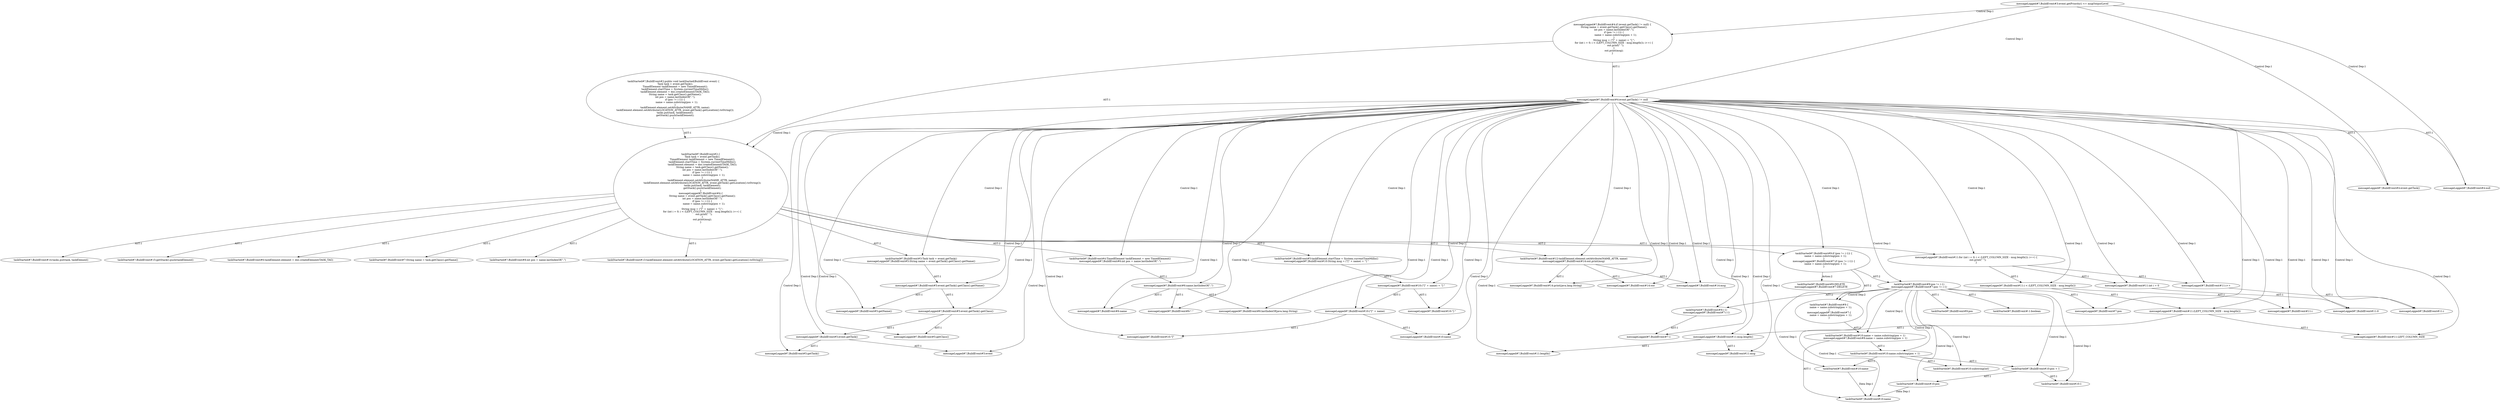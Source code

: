 digraph "Pattern" {
0 [label="taskStarted#?,BuildEvent#9:DELETE
messageLogged#?,BuildEvent#7:DELETE" shape=ellipse]
1 [label="taskStarted#?,BuildEvent#9:if (pos != (-1)) \{
    name = name.substring(pos + 1);
\}
messageLogged#?,BuildEvent#7:if (pos != (-1)) \{
    name = name.substring(pos + 1);
\}" shape=ellipse]
2 [label="taskStarted#?,BuildEvent#2:\{
    Task task = event.getTask();
    TimedElement taskElement = new TimedElement();
    taskElement.startTime = System.currentTimeMillis();
    taskElement.element = doc.createElement(TASK_TAG);
    String name = task.getClass().getName();
    int pos = name.lastIndexOf(\".\");
    if (pos != (-1)) \{
        name = name.substring(pos + 1);
    \}
    taskElement.element.setAttribute(NAME_ATTR, name);
    taskElement.element.setAttribute(LOCATION_ATTR, event.getTask().getLocation().toString());
    tasks.put(task, taskElement);
    getStack().push(taskElement);
\}
messageLogged#?,BuildEvent#4:\{
    String name = event.getTask().getClass().getName();
    int pos = name.lastIndexOf(\".\");
    if (pos != (-1)) \{
        name = name.substring(pos + 1);
    \}
    String msg = (\"[\" + name) + \"] \";
    for (int i = 0; i < (LEFT_COLUMN_SIZE - msg.length()); i++) \{
        out.print(\" \");
    \}
    out.print(msg);
\}" shape=ellipse]
3 [label="taskStarted#?,BuildEvent#2:public void taskStarted(BuildEvent event) \{
    Task task = event.getTask();
    TimedElement taskElement = new TimedElement();
    taskElement.startTime = System.currentTimeMillis();
    taskElement.element = doc.createElement(TASK_TAG);
    String name = task.getClass().getName();
    int pos = name.lastIndexOf(\".\");
    if (pos != (-1)) \{
        name = name.substring(pos + 1);
    \}
    taskElement.element.setAttribute(NAME_ATTR, name);
    taskElement.element.setAttribute(LOCATION_ATTR, event.getTask().getLocation().toString());
    tasks.put(task, taskElement);
    getStack().push(taskElement);
\}" shape=ellipse]
4 [label="taskStarted#?,BuildEvent#3:Task task = event.getTask()
messageLogged#?,BuildEvent#5:String name = event.getTask().getClass().getName()" shape=ellipse]
5 [label="taskStarted#?,BuildEvent#4:TimedElement taskElement = new TimedElement()
messageLogged#?,BuildEvent#6:int pos = name.lastIndexOf(\".\")" shape=ellipse]
6 [label="taskStarted#?,BuildEvent#5:taskElement.startTime = System.currentTimeMillis()
messageLogged#?,BuildEvent#10:String msg = (\"[\" + name) + \"] \"" shape=ellipse]
7 [label="taskStarted#?,BuildEvent#6:taskElement.element = doc.createElement(TASK_TAG)" shape=ellipse]
8 [label="taskStarted#?,BuildEvent#7:String name = task.getClass().getName()" shape=ellipse]
9 [label="taskStarted#?,BuildEvent#8:int pos = name.lastIndexOf(\".\")" shape=ellipse]
10 [label="taskStarted#?,BuildEvent#12:taskElement.element.setAttribute(NAME_ATTR, name)
messageLogged#?,BuildEvent#14:out.print(msg)" shape=ellipse]
11 [label="taskStarted#?,BuildEvent#13:taskElement.element.setAttribute(LOCATION_ATTR, event.getTask().getLocation().toString())" shape=ellipse]
12 [label="taskStarted#?,BuildEvent#14:tasks.put(task, taskElement)" shape=ellipse]
13 [label="taskStarted#?,BuildEvent#15:getStack().push(taskElement)" shape=ellipse]
14 [label="taskStarted#?,BuildEvent#9:pos != (-1)
messageLogged#?,BuildEvent#7:pos != (-1)" shape=ellipse]
15 [label="taskStarted#?,BuildEvent#-1:boolean" shape=ellipse]
16 [label="taskStarted#?,BuildEvent#9:pos" shape=ellipse]
17 [label="taskStarted#?,BuildEvent#9:(-1)
messageLogged#?,BuildEvent#7:(-1)" shape=ellipse]
18 [label="taskStarted#?,BuildEvent#9:\{
    name = name.substring(pos + 1);
\}
messageLogged#?,BuildEvent#7:\{
    name = name.substring(pos + 1);
\}" shape=ellipse]
19 [label="taskStarted#?,BuildEvent#10:name = name.substring(pos + 1)
messageLogged#?,BuildEvent#8:name = name.substring(pos + 1)" shape=ellipse]
20 [label="taskStarted#?,BuildEvent#10:name" shape=ellipse]
21 [label="taskStarted#?,BuildEvent#10:name.substring(pos + 1)" shape=ellipse]
22 [label="taskStarted#?,BuildEvent#10:substring(int)" shape=ellipse]
23 [label="taskStarted#?,BuildEvent#10:name" shape=ellipse]
24 [label="taskStarted#?,BuildEvent#10:pos + 1" shape=ellipse]
25 [label="taskStarted#?,BuildEvent#10:pos" shape=ellipse]
26 [label="taskStarted#?,BuildEvent#10:1" shape=ellipse]
27 [label="messageLogged#?,BuildEvent#11:(LEFT_COLUMN_SIZE - msg.length())" shape=ellipse]
28 [label="messageLogged#?,BuildEvent#5:event.getTask()" shape=ellipse]
29 [label="messageLogged#?,BuildEvent#10:\"[\"" shape=ellipse]
30 [label="messageLogged#?,BuildEvent#11:i < (LEFT_COLUMN_SIZE - msg.length())" shape=ellipse]
31 [label="messageLogged#?,BuildEvent#11:for (int i = 0; i < (LEFT_COLUMN_SIZE - msg.length()); i++) \{
    out.print(\" \");
\}" shape=ellipse]
32 [label="messageLogged#?,BuildEvent#11:length()" shape=ellipse]
33 [label="messageLogged#?,BuildEvent#11:0" shape=ellipse]
34 [label="messageLogged#?,BuildEvent#10:name" shape=ellipse]
35 [label="messageLogged#?,BuildEvent#10:(\"[\" + name) + \"] \"" shape=ellipse]
36 [label="messageLogged#?,BuildEvent#11:i" shape=ellipse]
37 [label="messageLogged#?,BuildEvent#5:getTask()" shape=ellipse]
38 [label="messageLogged#?,BuildEvent#4:event.getTask()" shape=ellipse]
39 [label="messageLogged#?,BuildEvent#5:getName()" shape=ellipse]
40 [label="messageLogged#?,BuildEvent#11:msg.length()" shape=ellipse]
41 [label="messageLogged#?,BuildEvent#10:\"] \"" shape=ellipse]
42 [label="messageLogged#?,BuildEvent#7:pos" shape=ellipse]
43 [label="messageLogged#?,BuildEvent#7:1" shape=ellipse]
44 [label="messageLogged#?,BuildEvent#5:event" shape=ellipse]
45 [label="messageLogged#?,BuildEvent#11:int i = 0" shape=ellipse]
46 [label="messageLogged#?,BuildEvent#6:name" shape=ellipse]
47 [label="messageLogged#?,BuildEvent#6:\".\"" shape=ellipse]
48 [label="messageLogged#?,BuildEvent#14:print(java.lang.String)" shape=ellipse]
49 [label="messageLogged#?,BuildEvent#4:event.getTask() != null" shape=ellipse]
50 [label="messageLogged#?,BuildEvent#11:i++" shape=ellipse]
51 [label="messageLogged#?,BuildEvent#4:null" shape=ellipse]
52 [label="messageLogged#?,BuildEvent#3:event.getPriority() <= msgOutputLevel" shape=ellipse]
53 [label="messageLogged#?,BuildEvent#5:getClass()" shape=ellipse]
54 [label="messageLogged#?,BuildEvent#14:msg" shape=ellipse]
55 [label="messageLogged#?,BuildEvent#11:msg" shape=ellipse]
56 [label="messageLogged#?,BuildEvent#10:(\"[\" + name)" shape=ellipse]
57 [label="messageLogged#?,BuildEvent#4:if (event.getTask() != null) \{
    String name = event.getTask().getClass().getName();
    int pos = name.lastIndexOf(\".\");
    if (pos != (-1)) \{
        name = name.substring(pos + 1);
    \}
    String msg = (\"[\" + name) + \"] \";
    for (int i = 0; i < (LEFT_COLUMN_SIZE - msg.length()); i++) \{
        out.print(\" \");
    \}
    out.print(msg);
\}" shape=ellipse]
58 [label="messageLogged#?,BuildEvent#5:event.getTask().getClass()" shape=ellipse]
59 [label="messageLogged#?,BuildEvent#6:name.lastIndexOf(\".\")" shape=ellipse]
60 [label="messageLogged#?,BuildEvent#11:LEFT_COLUMN_SIZE" shape=ellipse]
61 [label="messageLogged#?,BuildEvent#11:i" shape=ellipse]
62 [label="messageLogged#?,BuildEvent#14:out" shape=ellipse]
63 [label="messageLogged#?,BuildEvent#6:lastIndexOf(java.lang.String)" shape=ellipse]
64 [label="messageLogged#?,BuildEvent#5:event.getTask().getClass().getName()" shape=ellipse]
1 -> 0 [label="Action:2"];
1 -> 14 [label="AST:2"];
1 -> 18 [label="AST:2"];
2 -> 1 [label="AST:2"];
2 -> 4 [label="AST:2"];
2 -> 5 [label="AST:2"];
2 -> 6 [label="AST:2"];
2 -> 7 [label="AST:1"];
2 -> 8 [label="AST:1"];
2 -> 9 [label="AST:1"];
2 -> 10 [label="AST:2"];
2 -> 11 [label="AST:1"];
2 -> 12 [label="AST:1"];
2 -> 13 [label="AST:1"];
2 -> 31 [label="AST:1"];
3 -> 2 [label="AST:1"];
4 -> 64 [label="AST:1"];
5 -> 59 [label="AST:1"];
6 -> 35 [label="AST:1"];
10 -> 48 [label="AST:1"];
10 -> 54 [label="AST:1"];
10 -> 62 [label="AST:1"];
14 -> 15 [label="AST:1"];
14 -> 16 [label="AST:1"];
14 -> 17 [label="AST:2"];
14 -> 18 [label="Control Dep:2"];
14 -> 19 [label="Control Dep:2"];
14 -> 20 [label="Control Dep:1"];
14 -> 21 [label="Control Dep:1"];
14 -> 22 [label="Control Dep:1"];
14 -> 23 [label="Control Dep:1"];
14 -> 24 [label="Control Dep:1"];
14 -> 25 [label="Control Dep:1"];
14 -> 26 [label="Control Dep:1"];
14 -> 42 [label="AST:1"];
17 -> 43 [label="AST:1"];
18 -> 19 [label="AST:2"];
19 -> 20 [label="AST:1"];
19 -> 21 [label="AST:1"];
21 -> 23 [label="AST:1"];
21 -> 22 [label="AST:1"];
21 -> 24 [label="AST:1"];
23 -> 20 [label="Data Dep:1"];
24 -> 25 [label="AST:1"];
24 -> 26 [label="AST:1"];
25 -> 20 [label="Data Dep:1"];
27 -> 60 [label="AST:1"];
27 -> 40 [label="AST:1"];
28 -> 44 [label="AST:1"];
28 -> 37 [label="AST:1"];
30 -> 27 [label="AST:1"];
30 -> 36 [label="AST:1"];
31 -> 30 [label="AST:1"];
31 -> 45 [label="AST:1"];
31 -> 50 [label="AST:1"];
35 -> 56 [label="AST:1"];
35 -> 41 [label="AST:1"];
40 -> 32 [label="AST:1"];
40 -> 55 [label="AST:1"];
45 -> 33 [label="AST:1"];
49 -> 27 [label="Control Dep:1"];
49 -> 28 [label="Control Dep:1"];
49 -> 29 [label="Control Dep:1"];
49 -> 30 [label="Control Dep:1"];
49 -> 31 [label="Control Dep:1"];
49 -> 32 [label="Control Dep:1"];
49 -> 33 [label="Control Dep:1"];
49 -> 34 [label="Control Dep:1"];
49 -> 35 [label="Control Dep:1"];
49 -> 36 [label="Control Dep:1"];
49 -> 37 [label="Control Dep:1"];
49 -> 38 [label="AST:1"];
49 -> 39 [label="Control Dep:1"];
49 -> 40 [label="Control Dep:1"];
49 -> 41 [label="Control Dep:1"];
49 -> 42 [label="Control Dep:1"];
49 -> 43 [label="Control Dep:1"];
49 -> 44 [label="Control Dep:1"];
49 -> 45 [label="Control Dep:1"];
49 -> 46 [label="Control Dep:1"];
49 -> 47 [label="Control Dep:1"];
49 -> 48 [label="Control Dep:1"];
49 -> 51 [label="AST:1"];
49 -> 2 [label="Control Dep:1"];
49 -> 4 [label="Control Dep:1"];
49 -> 64 [label="Control Dep:1"];
49 -> 58 [label="Control Dep:1"];
49 -> 53 [label="Control Dep:1"];
49 -> 5 [label="Control Dep:1"];
49 -> 59 [label="Control Dep:1"];
49 -> 63 [label="Control Dep:1"];
49 -> 1 [label="Control Dep:1"];
49 -> 14 [label="Control Dep:1"];
49 -> 17 [label="Control Dep:1"];
49 -> 6 [label="Control Dep:1"];
49 -> 56 [label="Control Dep:1"];
49 -> 60 [label="Control Dep:1"];
49 -> 55 [label="Control Dep:1"];
49 -> 50 [label="Control Dep:1"];
49 -> 61 [label="Control Dep:1"];
49 -> 10 [label="Control Dep:1"];
49 -> 62 [label="Control Dep:1"];
49 -> 54 [label="Control Dep:1"];
50 -> 61 [label="AST:1"];
52 -> 38 [label="Control Dep:1"];
52 -> 49 [label="Control Dep:1"];
52 -> 51 [label="Control Dep:1"];
52 -> 57 [label="Control Dep:1"];
56 -> 29 [label="AST:1"];
56 -> 34 [label="AST:1"];
57 -> 49 [label="AST:1"];
57 -> 2 [label="AST:1"];
58 -> 28 [label="AST:1"];
58 -> 53 [label="AST:1"];
59 -> 46 [label="AST:1"];
59 -> 47 [label="AST:1"];
59 -> 63 [label="AST:1"];
64 -> 39 [label="AST:1"];
64 -> 58 [label="AST:1"];
}